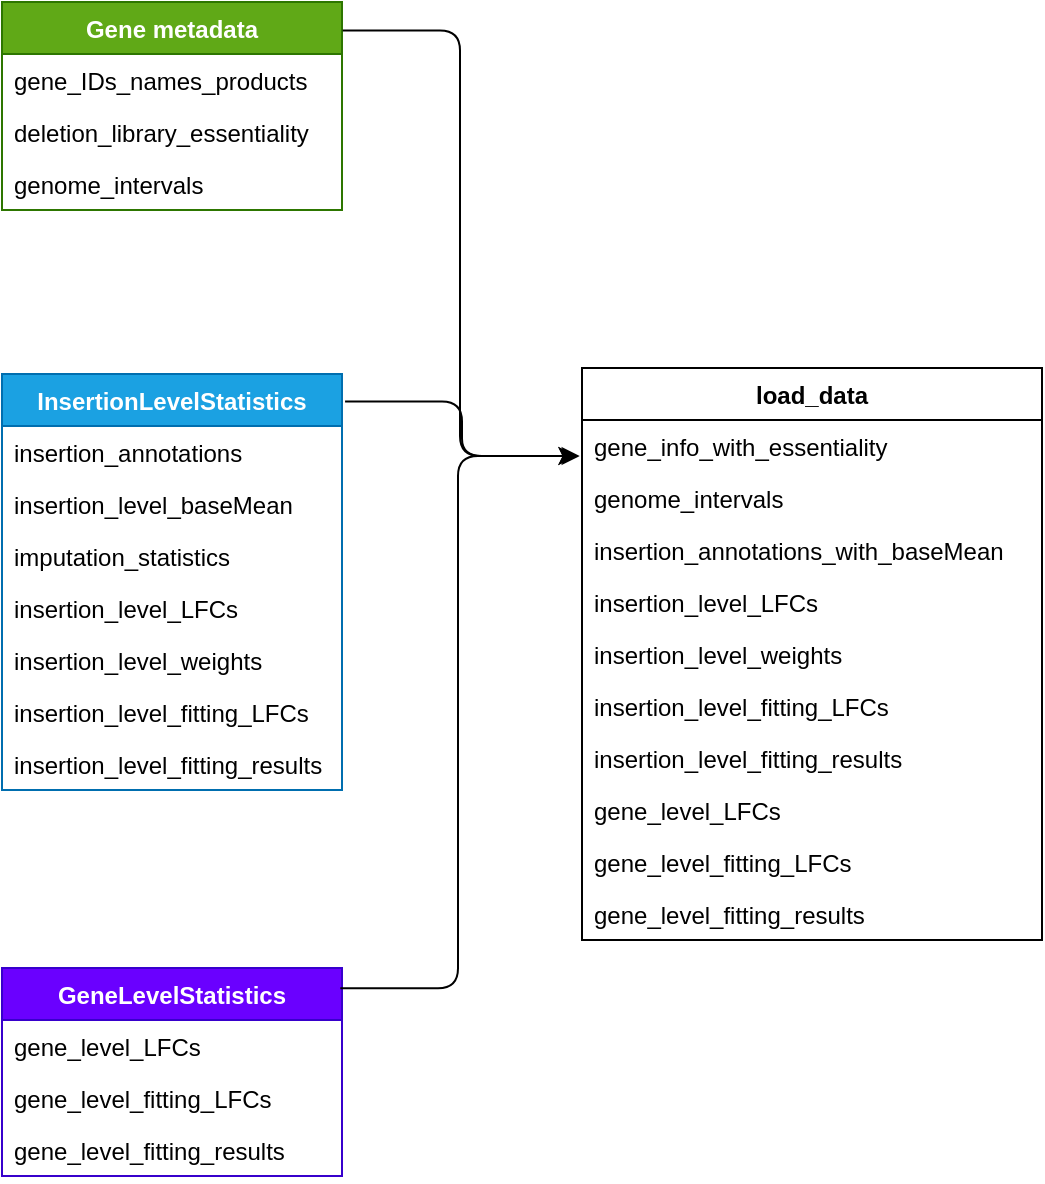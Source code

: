 <mxfile>
    <diagram id="cXXimHmpGNFeNKph9f-Y" name="Page-1">
        <mxGraphModel dx="468" dy="505" grid="1" gridSize="10" guides="1" tooltips="1" connect="1" arrows="1" fold="1" page="1" pageScale="1" pageWidth="1600" pageHeight="900" background="none" math="0" shadow="0">
            <root>
                <mxCell id="0"/>
                <mxCell id="1" parent="0"/>
                <mxCell id="28" value="" style="group;container=0;connectable=0;" parent="1" vertex="1" connectable="0">
                    <mxGeometry x="120" y="157" width="170" height="587" as="geometry"/>
                </mxCell>
                <mxCell id="5" value="Gene metadata" style="swimlane;fontStyle=1;childLayout=stackLayout;horizontal=1;startSize=26;fillColor=#60a917;horizontalStack=0;resizeParent=1;resizeParentMax=0;resizeLast=0;collapsible=1;marginBottom=0;fontColor=#ffffff;strokeColor=#2D7600;" parent="28" vertex="1">
                    <mxGeometry width="170" height="104" as="geometry">
                        <mxRectangle x="300" y="170" width="130" height="30" as="alternateBounds"/>
                    </mxGeometry>
                </mxCell>
                <mxCell id="6" value="gene_IDs_names_products&#10;" style="text;strokeColor=none;fillColor=none;align=left;verticalAlign=top;spacingLeft=4;spacingRight=4;overflow=hidden;rotatable=0;points=[[0,0.5],[1,0.5]];portConstraint=eastwest;" parent="5" vertex="1">
                    <mxGeometry y="26" width="170" height="26" as="geometry"/>
                </mxCell>
                <mxCell id="7" value="deletion_library_essentiality" style="text;strokeColor=none;fillColor=none;align=left;verticalAlign=top;spacingLeft=4;spacingRight=4;overflow=hidden;rotatable=0;points=[[0,0.5],[1,0.5]];portConstraint=eastwest;" parent="5" vertex="1">
                    <mxGeometry y="52" width="170" height="26" as="geometry"/>
                </mxCell>
                <mxCell id="8" value="genome_intervals" style="text;strokeColor=none;fillColor=none;align=left;verticalAlign=top;spacingLeft=4;spacingRight=4;overflow=hidden;rotatable=0;points=[[0,0.5],[1,0.5]];portConstraint=eastwest;" parent="5" vertex="1">
                    <mxGeometry y="78" width="170" height="26" as="geometry"/>
                </mxCell>
                <mxCell id="9" value="InsertionLevelStatistics" style="swimlane;fontStyle=1;childLayout=stackLayout;horizontal=1;startSize=26;fillColor=#1ba1e2;horizontalStack=0;resizeParent=1;resizeParentMax=0;resizeLast=0;collapsible=1;marginBottom=0;fontColor=#ffffff;strokeColor=#006EAF;rounded=0;swimlaneLine=1;" parent="28" vertex="1">
                    <mxGeometry y="186" width="170" height="208" as="geometry">
                        <mxRectangle x="300" y="170" width="130" height="30" as="alternateBounds"/>
                    </mxGeometry>
                </mxCell>
                <mxCell id="10" value="insertion_annotations" style="text;strokeColor=none;fillColor=none;align=left;verticalAlign=top;spacingLeft=4;spacingRight=4;overflow=hidden;rotatable=0;points=[[0,0.5],[1,0.5]];portConstraint=eastwest;" parent="9" vertex="1">
                    <mxGeometry y="26" width="170" height="26" as="geometry"/>
                </mxCell>
                <mxCell id="11" value="insertion_level_baseMean" style="text;strokeColor=none;fillColor=none;align=left;verticalAlign=top;spacingLeft=4;spacingRight=4;overflow=hidden;rotatable=0;points=[[0,0.5],[1,0.5]];portConstraint=eastwest;rounded=0;" parent="9" vertex="1">
                    <mxGeometry y="52" width="170" height="26" as="geometry"/>
                </mxCell>
                <mxCell id="12" value="imputation_statistics" style="text;strokeColor=none;fillColor=none;align=left;verticalAlign=top;spacingLeft=4;spacingRight=4;overflow=hidden;rotatable=0;points=[[0,0.5],[1,0.5]];portConstraint=eastwest;" parent="9" vertex="1">
                    <mxGeometry y="78" width="170" height="26" as="geometry"/>
                </mxCell>
                <mxCell id="15" value="insertion_level_LFCs" style="text;strokeColor=none;fillColor=none;align=left;verticalAlign=top;spacingLeft=4;spacingRight=4;overflow=hidden;rotatable=0;points=[[0,0.5],[1,0.5]];portConstraint=eastwest;" parent="9" vertex="1">
                    <mxGeometry y="104" width="170" height="26" as="geometry"/>
                </mxCell>
                <mxCell id="18" value="insertion_level_weights" style="text;strokeColor=none;fillColor=none;align=left;verticalAlign=top;spacingLeft=4;spacingRight=4;overflow=hidden;rotatable=0;points=[[0,0.5],[1,0.5]];portConstraint=eastwest;" parent="9" vertex="1">
                    <mxGeometry y="130" width="170" height="26" as="geometry"/>
                </mxCell>
                <mxCell id="17" value="insertion_level_fitting_LFCs" style="text;strokeColor=none;fillColor=none;align=left;verticalAlign=top;spacingLeft=4;spacingRight=4;overflow=hidden;rotatable=0;points=[[0,0.5],[1,0.5]];portConstraint=eastwest;" parent="9" vertex="1">
                    <mxGeometry y="156" width="170" height="26" as="geometry"/>
                </mxCell>
                <mxCell id="16" value="insertion_level_fitting_results" style="text;strokeColor=none;fillColor=none;align=left;verticalAlign=top;spacingLeft=4;spacingRight=4;overflow=hidden;rotatable=0;points=[[0,0.5],[1,0.5]];portConstraint=eastwest;" parent="9" vertex="1">
                    <mxGeometry y="182" width="170" height="26" as="geometry"/>
                </mxCell>
                <mxCell id="19" value="GeneLevelStatistics" style="swimlane;fontStyle=1;childLayout=stackLayout;horizontal=1;startSize=26;fillColor=#6a00ff;horizontalStack=0;resizeParent=1;resizeParentMax=0;resizeLast=0;collapsible=1;marginBottom=0;fontColor=#ffffff;strokeColor=#3700CC;rounded=0;swimlaneLine=1;" parent="28" vertex="1">
                    <mxGeometry y="483" width="170" height="104" as="geometry">
                        <mxRectangle x="300" y="170" width="130" height="30" as="alternateBounds"/>
                    </mxGeometry>
                </mxCell>
                <mxCell id="23" value="gene_level_LFCs" style="text;strokeColor=none;fillColor=none;align=left;verticalAlign=top;spacingLeft=4;spacingRight=4;overflow=hidden;rotatable=0;points=[[0,0.5],[1,0.5]];portConstraint=eastwest;" parent="19" vertex="1">
                    <mxGeometry y="26" width="170" height="26" as="geometry"/>
                </mxCell>
                <mxCell id="25" value="gene_level_fitting_LFCs" style="text;strokeColor=none;fillColor=none;align=left;verticalAlign=top;spacingLeft=4;spacingRight=4;overflow=hidden;rotatable=0;points=[[0,0.5],[1,0.5]];portConstraint=eastwest;" parent="19" vertex="1">
                    <mxGeometry y="52" width="170" height="26" as="geometry"/>
                </mxCell>
                <mxCell id="26" value="gene_level_fitting_results" style="text;strokeColor=none;fillColor=none;align=left;verticalAlign=top;spacingLeft=4;spacingRight=4;overflow=hidden;rotatable=0;points=[[0,0.5],[1,0.5]];portConstraint=eastwest;" parent="19" vertex="1">
                    <mxGeometry y="78" width="170" height="26" as="geometry"/>
                </mxCell>
                <mxCell id="29" value="load_data" style="swimlane;fontStyle=1;childLayout=stackLayout;horizontal=1;startSize=26;horizontalStack=0;resizeParent=1;resizeParentMax=0;resizeLast=0;collapsible=1;marginBottom=0;" parent="1" vertex="1">
                    <mxGeometry x="410" y="340" width="230" height="286" as="geometry">
                        <mxRectangle x="300" y="170" width="130" height="30" as="alternateBounds"/>
                    </mxGeometry>
                </mxCell>
                <mxCell id="30" value="gene_info_with_essentiality" style="text;strokeColor=none;fillColor=none;align=left;verticalAlign=top;spacingLeft=4;spacingRight=4;overflow=hidden;rotatable=0;points=[[0,0.5],[1,0.5]];portConstraint=eastwest;" parent="29" vertex="1">
                    <mxGeometry y="26" width="230" height="26" as="geometry"/>
                </mxCell>
                <mxCell id="31" value="genome_intervals" style="text;strokeColor=none;fillColor=none;align=left;verticalAlign=top;spacingLeft=4;spacingRight=4;overflow=hidden;rotatable=0;points=[[0,0.5],[1,0.5]];portConstraint=eastwest;" parent="29" vertex="1">
                    <mxGeometry y="52" width="230" height="26" as="geometry"/>
                </mxCell>
                <mxCell id="32" value="insertion_annotations_with_baseMean" style="text;strokeColor=none;fillColor=none;align=left;verticalAlign=top;spacingLeft=4;spacingRight=4;overflow=hidden;rotatable=0;points=[[0,0.5],[1,0.5]];portConstraint=eastwest;" parent="29" vertex="1">
                    <mxGeometry y="78" width="230" height="26" as="geometry"/>
                </mxCell>
                <mxCell id="43" value="insertion_level_LFCs" style="text;strokeColor=none;fillColor=none;align=left;verticalAlign=top;spacingLeft=4;spacingRight=4;overflow=hidden;rotatable=0;points=[[0,0.5],[1,0.5]];portConstraint=eastwest;" parent="29" vertex="1">
                    <mxGeometry y="104" width="230" height="26" as="geometry"/>
                </mxCell>
                <mxCell id="42" value="insertion_level_weights" style="text;strokeColor=none;fillColor=none;align=left;verticalAlign=top;spacingLeft=4;spacingRight=4;overflow=hidden;rotatable=0;points=[[0,0.5],[1,0.5]];portConstraint=eastwest;" parent="29" vertex="1">
                    <mxGeometry y="130" width="230" height="26" as="geometry"/>
                </mxCell>
                <mxCell id="41" value="insertion_level_fitting_LFCs" style="text;strokeColor=none;fillColor=none;align=left;verticalAlign=top;spacingLeft=4;spacingRight=4;overflow=hidden;rotatable=0;points=[[0,0.5],[1,0.5]];portConstraint=eastwest;" parent="29" vertex="1">
                    <mxGeometry y="156" width="230" height="26" as="geometry"/>
                </mxCell>
                <mxCell id="40" value="insertion_level_fitting_results" style="text;strokeColor=none;fillColor=none;align=left;verticalAlign=top;spacingLeft=4;spacingRight=4;overflow=hidden;rotatable=0;points=[[0,0.5],[1,0.5]];portConstraint=eastwest;" parent="29" vertex="1">
                    <mxGeometry y="182" width="230" height="26" as="geometry"/>
                </mxCell>
                <mxCell id="39" value="gene_level_LFCs" style="text;strokeColor=none;fillColor=none;align=left;verticalAlign=top;spacingLeft=4;spacingRight=4;overflow=hidden;rotatable=0;points=[[0,0.5],[1,0.5]];portConstraint=eastwest;" parent="29" vertex="1">
                    <mxGeometry y="208" width="230" height="26" as="geometry"/>
                </mxCell>
                <mxCell id="38" value="gene_level_fitting_LFCs" style="text;strokeColor=none;fillColor=none;align=left;verticalAlign=top;spacingLeft=4;spacingRight=4;overflow=hidden;rotatable=0;points=[[0,0.5],[1,0.5]];portConstraint=eastwest;" parent="29" vertex="1">
                    <mxGeometry y="234" width="230" height="26" as="geometry"/>
                </mxCell>
                <mxCell id="37" value="gene_level_fitting_results" style="text;strokeColor=none;fillColor=none;align=left;verticalAlign=top;spacingLeft=4;spacingRight=4;overflow=hidden;rotatable=0;points=[[0,0.5],[1,0.5]];portConstraint=eastwest;" parent="29" vertex="1">
                    <mxGeometry y="260" width="230" height="26" as="geometry"/>
                </mxCell>
                <mxCell id="33" value="" style="edgeStyle=elbowEdgeStyle;html=1;orthogonalLoop=0;flowAnimation=0;orthogonal=1;enumerate=0;comic=0;exitX=1.002;exitY=0.137;exitDx=0;exitDy=0;exitPerimeter=0;entryX=-0.012;entryY=0.154;entryDx=0;entryDy=0;entryPerimeter=0;" parent="1" source="5" target="29" edge="1">
                    <mxGeometry relative="1" as="geometry"/>
                </mxCell>
                <mxCell id="34" style="edgeStyle=elbowEdgeStyle;rounded=1;comic=0;html=1;exitX=1.009;exitY=0.066;exitDx=0;exitDy=0;exitPerimeter=0;entryX=-0.005;entryY=0.154;entryDx=0;entryDy=0;entryPerimeter=0;" parent="1" source="9" target="29" edge="1">
                    <mxGeometry relative="1" as="geometry">
                        <mxPoint x="410" y="340" as="targetPoint"/>
                    </mxGeometry>
                </mxCell>
                <mxCell id="35" style="edgeStyle=elbowEdgeStyle;comic=0;html=1;entryX=-0.012;entryY=0.154;entryDx=0;entryDy=0;entryPerimeter=0;exitX=0.995;exitY=0.097;exitDx=0;exitDy=0;exitPerimeter=0;" parent="1" source="19" target="29" edge="1">
                    <mxGeometry relative="1" as="geometry"/>
                </mxCell>
            </root>
        </mxGraphModel>
    </diagram>
</mxfile>
